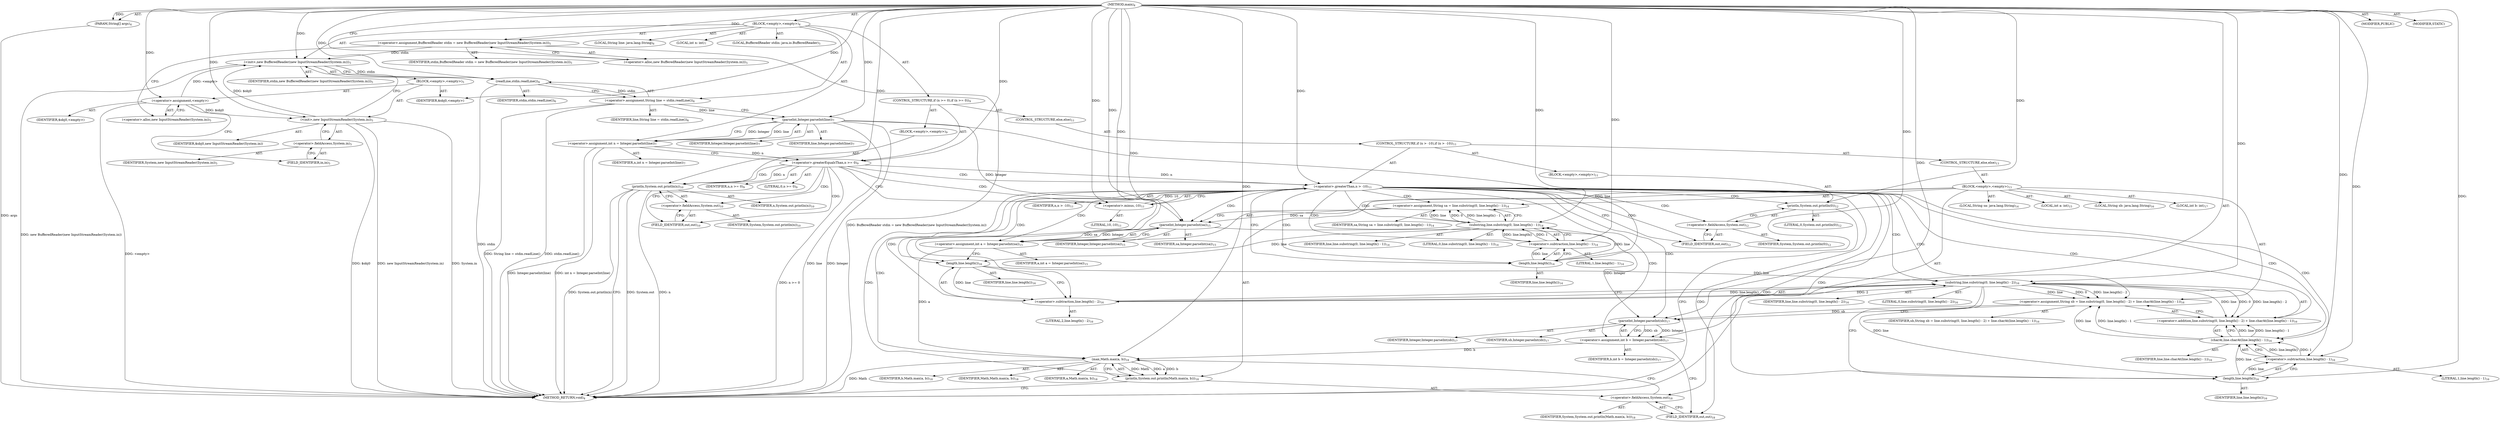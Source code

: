 digraph "main" {  
"19" [label = <(METHOD,main)<SUB>4</SUB>> ]
"20" [label = <(PARAM,String[] args)<SUB>4</SUB>> ]
"21" [label = <(BLOCK,&lt;empty&gt;,&lt;empty&gt;)<SUB>4</SUB>> ]
"4" [label = <(LOCAL,BufferedReader stdin: java.io.BufferedReader)<SUB>5</SUB>> ]
"22" [label = <(&lt;operator&gt;.assignment,BufferedReader stdin = new BufferedReader(new InputStreamReader(System.in)))<SUB>5</SUB>> ]
"23" [label = <(IDENTIFIER,stdin,BufferedReader stdin = new BufferedReader(new InputStreamReader(System.in)))<SUB>5</SUB>> ]
"24" [label = <(&lt;operator&gt;.alloc,new BufferedReader(new InputStreamReader(System.in)))<SUB>5</SUB>> ]
"25" [label = <(&lt;init&gt;,new BufferedReader(new InputStreamReader(System.in)))<SUB>5</SUB>> ]
"3" [label = <(IDENTIFIER,stdin,new BufferedReader(new InputStreamReader(System.in)))<SUB>5</SUB>> ]
"26" [label = <(BLOCK,&lt;empty&gt;,&lt;empty&gt;)<SUB>5</SUB>> ]
"27" [label = <(&lt;operator&gt;.assignment,&lt;empty&gt;)> ]
"28" [label = <(IDENTIFIER,$obj0,&lt;empty&gt;)> ]
"29" [label = <(&lt;operator&gt;.alloc,new InputStreamReader(System.in))<SUB>5</SUB>> ]
"30" [label = <(&lt;init&gt;,new InputStreamReader(System.in))<SUB>5</SUB>> ]
"31" [label = <(IDENTIFIER,$obj0,new InputStreamReader(System.in))> ]
"32" [label = <(&lt;operator&gt;.fieldAccess,System.in)<SUB>5</SUB>> ]
"33" [label = <(IDENTIFIER,System,new InputStreamReader(System.in))<SUB>5</SUB>> ]
"34" [label = <(FIELD_IDENTIFIER,in,in)<SUB>5</SUB>> ]
"35" [label = <(IDENTIFIER,$obj0,&lt;empty&gt;)> ]
"36" [label = <(LOCAL,String line: java.lang.String)<SUB>6</SUB>> ]
"37" [label = <(&lt;operator&gt;.assignment,String line = stdin.readLine())<SUB>6</SUB>> ]
"38" [label = <(IDENTIFIER,line,String line = stdin.readLine())<SUB>6</SUB>> ]
"39" [label = <(readLine,stdin.readLine())<SUB>6</SUB>> ]
"40" [label = <(IDENTIFIER,stdin,stdin.readLine())<SUB>6</SUB>> ]
"41" [label = <(LOCAL,int n: int)<SUB>7</SUB>> ]
"42" [label = <(&lt;operator&gt;.assignment,int n = Integer.parseInt(line))<SUB>7</SUB>> ]
"43" [label = <(IDENTIFIER,n,int n = Integer.parseInt(line))<SUB>7</SUB>> ]
"44" [label = <(parseInt,Integer.parseInt(line))<SUB>7</SUB>> ]
"45" [label = <(IDENTIFIER,Integer,Integer.parseInt(line))<SUB>7</SUB>> ]
"46" [label = <(IDENTIFIER,line,Integer.parseInt(line))<SUB>7</SUB>> ]
"47" [label = <(CONTROL_STRUCTURE,if (n &gt;= 0),if (n &gt;= 0))<SUB>9</SUB>> ]
"48" [label = <(&lt;operator&gt;.greaterEqualsThan,n &gt;= 0)<SUB>9</SUB>> ]
"49" [label = <(IDENTIFIER,n,n &gt;= 0)<SUB>9</SUB>> ]
"50" [label = <(LITERAL,0,n &gt;= 0)<SUB>9</SUB>> ]
"51" [label = <(BLOCK,&lt;empty&gt;,&lt;empty&gt;)<SUB>9</SUB>> ]
"52" [label = <(println,System.out.println(n))<SUB>10</SUB>> ]
"53" [label = <(&lt;operator&gt;.fieldAccess,System.out)<SUB>10</SUB>> ]
"54" [label = <(IDENTIFIER,System,System.out.println(n))<SUB>10</SUB>> ]
"55" [label = <(FIELD_IDENTIFIER,out,out)<SUB>10</SUB>> ]
"56" [label = <(IDENTIFIER,n,System.out.println(n))<SUB>10</SUB>> ]
"57" [label = <(CONTROL_STRUCTURE,else,else)<SUB>11</SUB>> ]
"58" [label = <(CONTROL_STRUCTURE,if (n &gt; -10),if (n &gt; -10))<SUB>11</SUB>> ]
"59" [label = <(&lt;operator&gt;.greaterThan,n &gt; -10)<SUB>11</SUB>> ]
"60" [label = <(IDENTIFIER,n,n &gt; -10)<SUB>11</SUB>> ]
"61" [label = <(&lt;operator&gt;.minus,-10)<SUB>11</SUB>> ]
"62" [label = <(LITERAL,10,-10)<SUB>11</SUB>> ]
"63" [label = <(BLOCK,&lt;empty&gt;,&lt;empty&gt;)<SUB>11</SUB>> ]
"64" [label = <(println,System.out.println(0))<SUB>12</SUB>> ]
"65" [label = <(&lt;operator&gt;.fieldAccess,System.out)<SUB>12</SUB>> ]
"66" [label = <(IDENTIFIER,System,System.out.println(0))<SUB>12</SUB>> ]
"67" [label = <(FIELD_IDENTIFIER,out,out)<SUB>12</SUB>> ]
"68" [label = <(LITERAL,0,System.out.println(0))<SUB>12</SUB>> ]
"69" [label = <(CONTROL_STRUCTURE,else,else)<SUB>13</SUB>> ]
"70" [label = <(BLOCK,&lt;empty&gt;,&lt;empty&gt;)<SUB>13</SUB>> ]
"71" [label = <(LOCAL,String sa: java.lang.String)<SUB>14</SUB>> ]
"72" [label = <(&lt;operator&gt;.assignment,String sa = line.substring(0, line.length() - 1))<SUB>14</SUB>> ]
"73" [label = <(IDENTIFIER,sa,String sa = line.substring(0, line.length() - 1))<SUB>14</SUB>> ]
"74" [label = <(substring,line.substring(0, line.length() - 1))<SUB>14</SUB>> ]
"75" [label = <(IDENTIFIER,line,line.substring(0, line.length() - 1))<SUB>14</SUB>> ]
"76" [label = <(LITERAL,0,line.substring(0, line.length() - 1))<SUB>14</SUB>> ]
"77" [label = <(&lt;operator&gt;.subtraction,line.length() - 1)<SUB>14</SUB>> ]
"78" [label = <(length,line.length())<SUB>14</SUB>> ]
"79" [label = <(IDENTIFIER,line,line.length())<SUB>14</SUB>> ]
"80" [label = <(LITERAL,1,line.length() - 1)<SUB>14</SUB>> ]
"81" [label = <(LOCAL,int a: int)<SUB>15</SUB>> ]
"82" [label = <(&lt;operator&gt;.assignment,int a = Integer.parseInt(sa))<SUB>15</SUB>> ]
"83" [label = <(IDENTIFIER,a,int a = Integer.parseInt(sa))<SUB>15</SUB>> ]
"84" [label = <(parseInt,Integer.parseInt(sa))<SUB>15</SUB>> ]
"85" [label = <(IDENTIFIER,Integer,Integer.parseInt(sa))<SUB>15</SUB>> ]
"86" [label = <(IDENTIFIER,sa,Integer.parseInt(sa))<SUB>15</SUB>> ]
"87" [label = <(LOCAL,String sb: java.lang.String)<SUB>16</SUB>> ]
"88" [label = <(&lt;operator&gt;.assignment,String sb = line.substring(0, line.length() - 2) + line.charAt(line.length() - 1))<SUB>16</SUB>> ]
"89" [label = <(IDENTIFIER,sb,String sb = line.substring(0, line.length() - 2) + line.charAt(line.length() - 1))<SUB>16</SUB>> ]
"90" [label = <(&lt;operator&gt;.addition,line.substring(0, line.length() - 2) + line.charAt(line.length() - 1))<SUB>16</SUB>> ]
"91" [label = <(substring,line.substring(0, line.length() - 2))<SUB>16</SUB>> ]
"92" [label = <(IDENTIFIER,line,line.substring(0, line.length() - 2))<SUB>16</SUB>> ]
"93" [label = <(LITERAL,0,line.substring(0, line.length() - 2))<SUB>16</SUB>> ]
"94" [label = <(&lt;operator&gt;.subtraction,line.length() - 2)<SUB>16</SUB>> ]
"95" [label = <(length,line.length())<SUB>16</SUB>> ]
"96" [label = <(IDENTIFIER,line,line.length())<SUB>16</SUB>> ]
"97" [label = <(LITERAL,2,line.length() - 2)<SUB>16</SUB>> ]
"98" [label = <(charAt,line.charAt(line.length() - 1))<SUB>16</SUB>> ]
"99" [label = <(IDENTIFIER,line,line.charAt(line.length() - 1))<SUB>16</SUB>> ]
"100" [label = <(&lt;operator&gt;.subtraction,line.length() - 1)<SUB>16</SUB>> ]
"101" [label = <(length,line.length())<SUB>16</SUB>> ]
"102" [label = <(IDENTIFIER,line,line.length())<SUB>16</SUB>> ]
"103" [label = <(LITERAL,1,line.length() - 1)<SUB>16</SUB>> ]
"104" [label = <(LOCAL,int b: int)<SUB>17</SUB>> ]
"105" [label = <(&lt;operator&gt;.assignment,int b = Integer.parseInt(sb))<SUB>17</SUB>> ]
"106" [label = <(IDENTIFIER,b,int b = Integer.parseInt(sb))<SUB>17</SUB>> ]
"107" [label = <(parseInt,Integer.parseInt(sb))<SUB>17</SUB>> ]
"108" [label = <(IDENTIFIER,Integer,Integer.parseInt(sb))<SUB>17</SUB>> ]
"109" [label = <(IDENTIFIER,sb,Integer.parseInt(sb))<SUB>17</SUB>> ]
"110" [label = <(println,System.out.println(Math.max(a, b)))<SUB>18</SUB>> ]
"111" [label = <(&lt;operator&gt;.fieldAccess,System.out)<SUB>18</SUB>> ]
"112" [label = <(IDENTIFIER,System,System.out.println(Math.max(a, b)))<SUB>18</SUB>> ]
"113" [label = <(FIELD_IDENTIFIER,out,out)<SUB>18</SUB>> ]
"114" [label = <(max,Math.max(a, b))<SUB>18</SUB>> ]
"115" [label = <(IDENTIFIER,Math,Math.max(a, b))<SUB>18</SUB>> ]
"116" [label = <(IDENTIFIER,a,Math.max(a, b))<SUB>18</SUB>> ]
"117" [label = <(IDENTIFIER,b,Math.max(a, b))<SUB>18</SUB>> ]
"118" [label = <(MODIFIER,PUBLIC)> ]
"119" [label = <(MODIFIER,STATIC)> ]
"120" [label = <(METHOD_RETURN,void)<SUB>4</SUB>> ]
  "19" -> "20"  [ label = "AST: "] 
  "19" -> "21"  [ label = "AST: "] 
  "19" -> "118"  [ label = "AST: "] 
  "19" -> "119"  [ label = "AST: "] 
  "19" -> "120"  [ label = "AST: "] 
  "21" -> "4"  [ label = "AST: "] 
  "21" -> "22"  [ label = "AST: "] 
  "21" -> "25"  [ label = "AST: "] 
  "21" -> "36"  [ label = "AST: "] 
  "21" -> "37"  [ label = "AST: "] 
  "21" -> "41"  [ label = "AST: "] 
  "21" -> "42"  [ label = "AST: "] 
  "21" -> "47"  [ label = "AST: "] 
  "22" -> "23"  [ label = "AST: "] 
  "22" -> "24"  [ label = "AST: "] 
  "25" -> "3"  [ label = "AST: "] 
  "25" -> "26"  [ label = "AST: "] 
  "26" -> "27"  [ label = "AST: "] 
  "26" -> "30"  [ label = "AST: "] 
  "26" -> "35"  [ label = "AST: "] 
  "27" -> "28"  [ label = "AST: "] 
  "27" -> "29"  [ label = "AST: "] 
  "30" -> "31"  [ label = "AST: "] 
  "30" -> "32"  [ label = "AST: "] 
  "32" -> "33"  [ label = "AST: "] 
  "32" -> "34"  [ label = "AST: "] 
  "37" -> "38"  [ label = "AST: "] 
  "37" -> "39"  [ label = "AST: "] 
  "39" -> "40"  [ label = "AST: "] 
  "42" -> "43"  [ label = "AST: "] 
  "42" -> "44"  [ label = "AST: "] 
  "44" -> "45"  [ label = "AST: "] 
  "44" -> "46"  [ label = "AST: "] 
  "47" -> "48"  [ label = "AST: "] 
  "47" -> "51"  [ label = "AST: "] 
  "47" -> "57"  [ label = "AST: "] 
  "48" -> "49"  [ label = "AST: "] 
  "48" -> "50"  [ label = "AST: "] 
  "51" -> "52"  [ label = "AST: "] 
  "52" -> "53"  [ label = "AST: "] 
  "52" -> "56"  [ label = "AST: "] 
  "53" -> "54"  [ label = "AST: "] 
  "53" -> "55"  [ label = "AST: "] 
  "57" -> "58"  [ label = "AST: "] 
  "58" -> "59"  [ label = "AST: "] 
  "58" -> "63"  [ label = "AST: "] 
  "58" -> "69"  [ label = "AST: "] 
  "59" -> "60"  [ label = "AST: "] 
  "59" -> "61"  [ label = "AST: "] 
  "61" -> "62"  [ label = "AST: "] 
  "63" -> "64"  [ label = "AST: "] 
  "64" -> "65"  [ label = "AST: "] 
  "64" -> "68"  [ label = "AST: "] 
  "65" -> "66"  [ label = "AST: "] 
  "65" -> "67"  [ label = "AST: "] 
  "69" -> "70"  [ label = "AST: "] 
  "70" -> "71"  [ label = "AST: "] 
  "70" -> "72"  [ label = "AST: "] 
  "70" -> "81"  [ label = "AST: "] 
  "70" -> "82"  [ label = "AST: "] 
  "70" -> "87"  [ label = "AST: "] 
  "70" -> "88"  [ label = "AST: "] 
  "70" -> "104"  [ label = "AST: "] 
  "70" -> "105"  [ label = "AST: "] 
  "70" -> "110"  [ label = "AST: "] 
  "72" -> "73"  [ label = "AST: "] 
  "72" -> "74"  [ label = "AST: "] 
  "74" -> "75"  [ label = "AST: "] 
  "74" -> "76"  [ label = "AST: "] 
  "74" -> "77"  [ label = "AST: "] 
  "77" -> "78"  [ label = "AST: "] 
  "77" -> "80"  [ label = "AST: "] 
  "78" -> "79"  [ label = "AST: "] 
  "82" -> "83"  [ label = "AST: "] 
  "82" -> "84"  [ label = "AST: "] 
  "84" -> "85"  [ label = "AST: "] 
  "84" -> "86"  [ label = "AST: "] 
  "88" -> "89"  [ label = "AST: "] 
  "88" -> "90"  [ label = "AST: "] 
  "90" -> "91"  [ label = "AST: "] 
  "90" -> "98"  [ label = "AST: "] 
  "91" -> "92"  [ label = "AST: "] 
  "91" -> "93"  [ label = "AST: "] 
  "91" -> "94"  [ label = "AST: "] 
  "94" -> "95"  [ label = "AST: "] 
  "94" -> "97"  [ label = "AST: "] 
  "95" -> "96"  [ label = "AST: "] 
  "98" -> "99"  [ label = "AST: "] 
  "98" -> "100"  [ label = "AST: "] 
  "100" -> "101"  [ label = "AST: "] 
  "100" -> "103"  [ label = "AST: "] 
  "101" -> "102"  [ label = "AST: "] 
  "105" -> "106"  [ label = "AST: "] 
  "105" -> "107"  [ label = "AST: "] 
  "107" -> "108"  [ label = "AST: "] 
  "107" -> "109"  [ label = "AST: "] 
  "110" -> "111"  [ label = "AST: "] 
  "110" -> "114"  [ label = "AST: "] 
  "111" -> "112"  [ label = "AST: "] 
  "111" -> "113"  [ label = "AST: "] 
  "114" -> "115"  [ label = "AST: "] 
  "114" -> "116"  [ label = "AST: "] 
  "114" -> "117"  [ label = "AST: "] 
  "22" -> "29"  [ label = "CFG: "] 
  "25" -> "39"  [ label = "CFG: "] 
  "37" -> "44"  [ label = "CFG: "] 
  "42" -> "48"  [ label = "CFG: "] 
  "24" -> "22"  [ label = "CFG: "] 
  "39" -> "37"  [ label = "CFG: "] 
  "44" -> "42"  [ label = "CFG: "] 
  "48" -> "55"  [ label = "CFG: "] 
  "48" -> "61"  [ label = "CFG: "] 
  "27" -> "34"  [ label = "CFG: "] 
  "30" -> "25"  [ label = "CFG: "] 
  "52" -> "120"  [ label = "CFG: "] 
  "29" -> "27"  [ label = "CFG: "] 
  "32" -> "30"  [ label = "CFG: "] 
  "53" -> "52"  [ label = "CFG: "] 
  "59" -> "67"  [ label = "CFG: "] 
  "59" -> "78"  [ label = "CFG: "] 
  "34" -> "32"  [ label = "CFG: "] 
  "55" -> "53"  [ label = "CFG: "] 
  "61" -> "59"  [ label = "CFG: "] 
  "64" -> "120"  [ label = "CFG: "] 
  "65" -> "64"  [ label = "CFG: "] 
  "72" -> "84"  [ label = "CFG: "] 
  "82" -> "95"  [ label = "CFG: "] 
  "88" -> "107"  [ label = "CFG: "] 
  "105" -> "113"  [ label = "CFG: "] 
  "110" -> "120"  [ label = "CFG: "] 
  "67" -> "65"  [ label = "CFG: "] 
  "74" -> "72"  [ label = "CFG: "] 
  "84" -> "82"  [ label = "CFG: "] 
  "90" -> "88"  [ label = "CFG: "] 
  "107" -> "105"  [ label = "CFG: "] 
  "111" -> "114"  [ label = "CFG: "] 
  "114" -> "110"  [ label = "CFG: "] 
  "77" -> "74"  [ label = "CFG: "] 
  "91" -> "101"  [ label = "CFG: "] 
  "98" -> "90"  [ label = "CFG: "] 
  "113" -> "111"  [ label = "CFG: "] 
  "78" -> "77"  [ label = "CFG: "] 
  "94" -> "91"  [ label = "CFG: "] 
  "100" -> "98"  [ label = "CFG: "] 
  "95" -> "94"  [ label = "CFG: "] 
  "101" -> "100"  [ label = "CFG: "] 
  "19" -> "24"  [ label = "CFG: "] 
  "20" -> "120"  [ label = "DDG: args"] 
  "22" -> "120"  [ label = "DDG: BufferedReader stdin = new BufferedReader(new InputStreamReader(System.in))"] 
  "27" -> "120"  [ label = "DDG: &lt;empty&gt;"] 
  "30" -> "120"  [ label = "DDG: $obj0"] 
  "30" -> "120"  [ label = "DDG: System.in"] 
  "30" -> "120"  [ label = "DDG: new InputStreamReader(System.in)"] 
  "25" -> "120"  [ label = "DDG: new BufferedReader(new InputStreamReader(System.in))"] 
  "39" -> "120"  [ label = "DDG: stdin"] 
  "37" -> "120"  [ label = "DDG: stdin.readLine()"] 
  "37" -> "120"  [ label = "DDG: String line = stdin.readLine()"] 
  "44" -> "120"  [ label = "DDG: Integer"] 
  "44" -> "120"  [ label = "DDG: line"] 
  "42" -> "120"  [ label = "DDG: Integer.parseInt(line)"] 
  "42" -> "120"  [ label = "DDG: int n = Integer.parseInt(line)"] 
  "48" -> "120"  [ label = "DDG: n &gt;= 0"] 
  "52" -> "120"  [ label = "DDG: System.out"] 
  "52" -> "120"  [ label = "DDG: n"] 
  "52" -> "120"  [ label = "DDG: System.out.println(n)"] 
  "114" -> "120"  [ label = "DDG: Math"] 
  "19" -> "20"  [ label = "DDG: "] 
  "19" -> "22"  [ label = "DDG: "] 
  "39" -> "37"  [ label = "DDG: stdin"] 
  "44" -> "42"  [ label = "DDG: Integer"] 
  "44" -> "42"  [ label = "DDG: line"] 
  "22" -> "25"  [ label = "DDG: stdin"] 
  "19" -> "25"  [ label = "DDG: "] 
  "27" -> "25"  [ label = "DDG: &lt;empty&gt;"] 
  "30" -> "25"  [ label = "DDG: $obj0"] 
  "19" -> "27"  [ label = "DDG: "] 
  "19" -> "35"  [ label = "DDG: "] 
  "25" -> "39"  [ label = "DDG: stdin"] 
  "19" -> "39"  [ label = "DDG: "] 
  "19" -> "44"  [ label = "DDG: "] 
  "37" -> "44"  [ label = "DDG: line"] 
  "42" -> "48"  [ label = "DDG: n"] 
  "19" -> "48"  [ label = "DDG: "] 
  "27" -> "30"  [ label = "DDG: $obj0"] 
  "19" -> "30"  [ label = "DDG: "] 
  "48" -> "52"  [ label = "DDG: n"] 
  "19" -> "52"  [ label = "DDG: "] 
  "48" -> "59"  [ label = "DDG: n"] 
  "19" -> "59"  [ label = "DDG: "] 
  "61" -> "59"  [ label = "DDG: 10"] 
  "19" -> "61"  [ label = "DDG: "] 
  "19" -> "64"  [ label = "DDG: "] 
  "74" -> "72"  [ label = "DDG: line"] 
  "74" -> "72"  [ label = "DDG: 0"] 
  "74" -> "72"  [ label = "DDG: line.length() - 1"] 
  "84" -> "82"  [ label = "DDG: Integer"] 
  "84" -> "82"  [ label = "DDG: sa"] 
  "91" -> "88"  [ label = "DDG: line"] 
  "91" -> "88"  [ label = "DDG: 0"] 
  "91" -> "88"  [ label = "DDG: line.length() - 2"] 
  "98" -> "88"  [ label = "DDG: line"] 
  "98" -> "88"  [ label = "DDG: line.length() - 1"] 
  "107" -> "105"  [ label = "DDG: Integer"] 
  "107" -> "105"  [ label = "DDG: sb"] 
  "114" -> "110"  [ label = "DDG: Math"] 
  "114" -> "110"  [ label = "DDG: a"] 
  "114" -> "110"  [ label = "DDG: b"] 
  "78" -> "74"  [ label = "DDG: line"] 
  "19" -> "74"  [ label = "DDG: "] 
  "77" -> "74"  [ label = "DDG: line.length()"] 
  "77" -> "74"  [ label = "DDG: 1"] 
  "44" -> "84"  [ label = "DDG: Integer"] 
  "19" -> "84"  [ label = "DDG: "] 
  "72" -> "84"  [ label = "DDG: sa"] 
  "91" -> "90"  [ label = "DDG: line"] 
  "91" -> "90"  [ label = "DDG: 0"] 
  "91" -> "90"  [ label = "DDG: line.length() - 2"] 
  "98" -> "90"  [ label = "DDG: line"] 
  "98" -> "90"  [ label = "DDG: line.length() - 1"] 
  "84" -> "107"  [ label = "DDG: Integer"] 
  "19" -> "107"  [ label = "DDG: "] 
  "88" -> "107"  [ label = "DDG: sb"] 
  "19" -> "114"  [ label = "DDG: "] 
  "82" -> "114"  [ label = "DDG: a"] 
  "105" -> "114"  [ label = "DDG: b"] 
  "78" -> "77"  [ label = "DDG: line"] 
  "19" -> "77"  [ label = "DDG: "] 
  "95" -> "91"  [ label = "DDG: line"] 
  "19" -> "91"  [ label = "DDG: "] 
  "94" -> "91"  [ label = "DDG: line.length()"] 
  "94" -> "91"  [ label = "DDG: 2"] 
  "101" -> "98"  [ label = "DDG: line"] 
  "19" -> "98"  [ label = "DDG: "] 
  "100" -> "98"  [ label = "DDG: line.length()"] 
  "100" -> "98"  [ label = "DDG: 1"] 
  "44" -> "78"  [ label = "DDG: line"] 
  "19" -> "78"  [ label = "DDG: "] 
  "95" -> "94"  [ label = "DDG: line"] 
  "19" -> "94"  [ label = "DDG: "] 
  "101" -> "100"  [ label = "DDG: line"] 
  "19" -> "100"  [ label = "DDG: "] 
  "74" -> "95"  [ label = "DDG: line"] 
  "19" -> "95"  [ label = "DDG: "] 
  "91" -> "101"  [ label = "DDG: line"] 
  "19" -> "101"  [ label = "DDG: "] 
  "48" -> "52"  [ label = "CDG: "] 
  "48" -> "59"  [ label = "CDG: "] 
  "48" -> "61"  [ label = "CDG: "] 
  "48" -> "53"  [ label = "CDG: "] 
  "48" -> "55"  [ label = "CDG: "] 
  "59" -> "107"  [ label = "CDG: "] 
  "59" -> "94"  [ label = "CDG: "] 
  "59" -> "77"  [ label = "CDG: "] 
  "59" -> "64"  [ label = "CDG: "] 
  "59" -> "98"  [ label = "CDG: "] 
  "59" -> "113"  [ label = "CDG: "] 
  "59" -> "84"  [ label = "CDG: "] 
  "59" -> "114"  [ label = "CDG: "] 
  "59" -> "72"  [ label = "CDG: "] 
  "59" -> "67"  [ label = "CDG: "] 
  "59" -> "74"  [ label = "CDG: "] 
  "59" -> "95"  [ label = "CDG: "] 
  "59" -> "65"  [ label = "CDG: "] 
  "59" -> "91"  [ label = "CDG: "] 
  "59" -> "82"  [ label = "CDG: "] 
  "59" -> "101"  [ label = "CDG: "] 
  "59" -> "90"  [ label = "CDG: "] 
  "59" -> "105"  [ label = "CDG: "] 
  "59" -> "100"  [ label = "CDG: "] 
  "59" -> "88"  [ label = "CDG: "] 
  "59" -> "110"  [ label = "CDG: "] 
  "59" -> "78"  [ label = "CDG: "] 
  "59" -> "111"  [ label = "CDG: "] 
}
